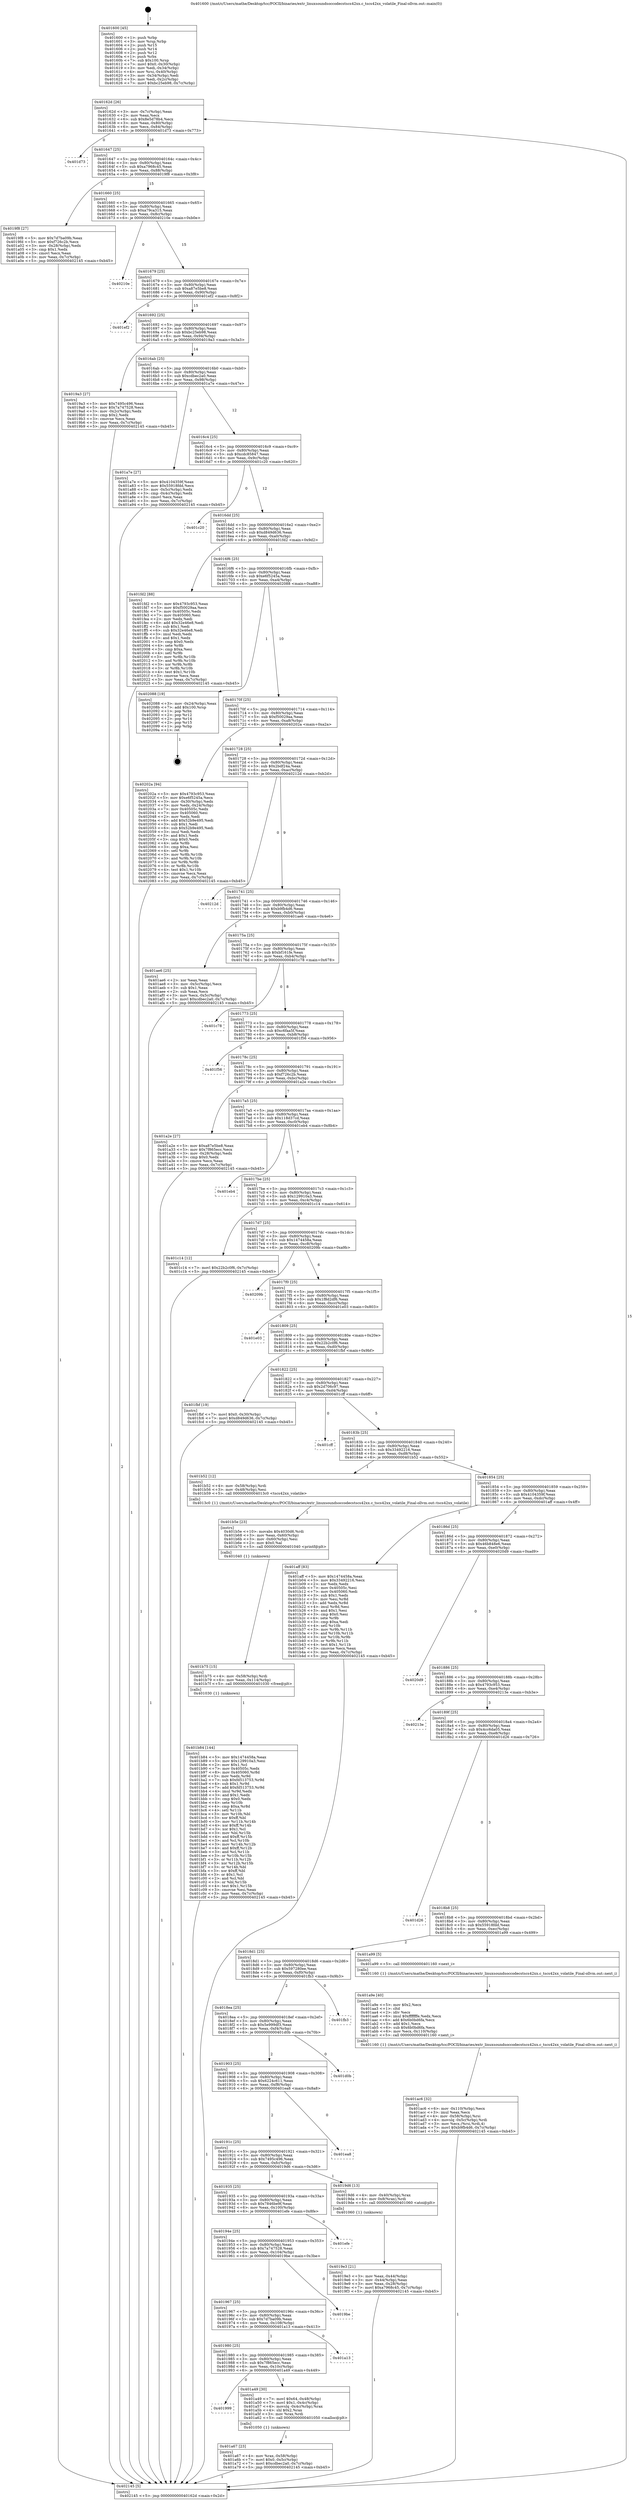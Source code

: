 digraph "0x401600" {
  label = "0x401600 (/mnt/c/Users/mathe/Desktop/tcc/POCII/binaries/extr_linuxsoundsoccodecstscs42xx.c_tscs42xx_volatile_Final-ollvm.out::main(0))"
  labelloc = "t"
  node[shape=record]

  Entry [label="",width=0.3,height=0.3,shape=circle,fillcolor=black,style=filled]
  "0x40162d" [label="{
     0x40162d [26]\l
     | [instrs]\l
     &nbsp;&nbsp;0x40162d \<+3\>: mov -0x7c(%rbp),%eax\l
     &nbsp;&nbsp;0x401630 \<+2\>: mov %eax,%ecx\l
     &nbsp;&nbsp;0x401632 \<+6\>: sub $0x8e5d78b4,%ecx\l
     &nbsp;&nbsp;0x401638 \<+3\>: mov %eax,-0x80(%rbp)\l
     &nbsp;&nbsp;0x40163b \<+6\>: mov %ecx,-0x84(%rbp)\l
     &nbsp;&nbsp;0x401641 \<+6\>: je 0000000000401d73 \<main+0x773\>\l
  }"]
  "0x401d73" [label="{
     0x401d73\l
  }", style=dashed]
  "0x401647" [label="{
     0x401647 [25]\l
     | [instrs]\l
     &nbsp;&nbsp;0x401647 \<+5\>: jmp 000000000040164c \<main+0x4c\>\l
     &nbsp;&nbsp;0x40164c \<+3\>: mov -0x80(%rbp),%eax\l
     &nbsp;&nbsp;0x40164f \<+5\>: sub $0xa7968c45,%eax\l
     &nbsp;&nbsp;0x401654 \<+6\>: mov %eax,-0x88(%rbp)\l
     &nbsp;&nbsp;0x40165a \<+6\>: je 00000000004019f8 \<main+0x3f8\>\l
  }"]
  Exit [label="",width=0.3,height=0.3,shape=circle,fillcolor=black,style=filled,peripheries=2]
  "0x4019f8" [label="{
     0x4019f8 [27]\l
     | [instrs]\l
     &nbsp;&nbsp;0x4019f8 \<+5\>: mov $0x7d7ba09b,%eax\l
     &nbsp;&nbsp;0x4019fd \<+5\>: mov $0xf726c2b,%ecx\l
     &nbsp;&nbsp;0x401a02 \<+3\>: mov -0x28(%rbp),%edx\l
     &nbsp;&nbsp;0x401a05 \<+3\>: cmp $0x1,%edx\l
     &nbsp;&nbsp;0x401a08 \<+3\>: cmovl %ecx,%eax\l
     &nbsp;&nbsp;0x401a0b \<+3\>: mov %eax,-0x7c(%rbp)\l
     &nbsp;&nbsp;0x401a0e \<+5\>: jmp 0000000000402145 \<main+0xb45\>\l
  }"]
  "0x401660" [label="{
     0x401660 [25]\l
     | [instrs]\l
     &nbsp;&nbsp;0x401660 \<+5\>: jmp 0000000000401665 \<main+0x65\>\l
     &nbsp;&nbsp;0x401665 \<+3\>: mov -0x80(%rbp),%eax\l
     &nbsp;&nbsp;0x401668 \<+5\>: sub $0xa79ca315,%eax\l
     &nbsp;&nbsp;0x40166d \<+6\>: mov %eax,-0x8c(%rbp)\l
     &nbsp;&nbsp;0x401673 \<+6\>: je 000000000040210e \<main+0xb0e\>\l
  }"]
  "0x401b84" [label="{
     0x401b84 [144]\l
     | [instrs]\l
     &nbsp;&nbsp;0x401b84 \<+5\>: mov $0x1474458a,%eax\l
     &nbsp;&nbsp;0x401b89 \<+5\>: mov $0x129910a3,%esi\l
     &nbsp;&nbsp;0x401b8e \<+2\>: mov $0x1,%cl\l
     &nbsp;&nbsp;0x401b90 \<+7\>: mov 0x40505c,%edx\l
     &nbsp;&nbsp;0x401b97 \<+8\>: mov 0x405060,%r8d\l
     &nbsp;&nbsp;0x401b9f \<+3\>: mov %edx,%r9d\l
     &nbsp;&nbsp;0x401ba2 \<+7\>: sub $0xfd513753,%r9d\l
     &nbsp;&nbsp;0x401ba9 \<+4\>: sub $0x1,%r9d\l
     &nbsp;&nbsp;0x401bad \<+7\>: add $0xfd513753,%r9d\l
     &nbsp;&nbsp;0x401bb4 \<+4\>: imul %r9d,%edx\l
     &nbsp;&nbsp;0x401bb8 \<+3\>: and $0x1,%edx\l
     &nbsp;&nbsp;0x401bbb \<+3\>: cmp $0x0,%edx\l
     &nbsp;&nbsp;0x401bbe \<+4\>: sete %r10b\l
     &nbsp;&nbsp;0x401bc2 \<+4\>: cmp $0xa,%r8d\l
     &nbsp;&nbsp;0x401bc6 \<+4\>: setl %r11b\l
     &nbsp;&nbsp;0x401bca \<+3\>: mov %r10b,%bl\l
     &nbsp;&nbsp;0x401bcd \<+3\>: xor $0xff,%bl\l
     &nbsp;&nbsp;0x401bd0 \<+3\>: mov %r11b,%r14b\l
     &nbsp;&nbsp;0x401bd3 \<+4\>: xor $0xff,%r14b\l
     &nbsp;&nbsp;0x401bd7 \<+3\>: xor $0x1,%cl\l
     &nbsp;&nbsp;0x401bda \<+3\>: mov %bl,%r15b\l
     &nbsp;&nbsp;0x401bdd \<+4\>: and $0xff,%r15b\l
     &nbsp;&nbsp;0x401be1 \<+3\>: and %cl,%r10b\l
     &nbsp;&nbsp;0x401be4 \<+3\>: mov %r14b,%r12b\l
     &nbsp;&nbsp;0x401be7 \<+4\>: and $0xff,%r12b\l
     &nbsp;&nbsp;0x401beb \<+3\>: and %cl,%r11b\l
     &nbsp;&nbsp;0x401bee \<+3\>: or %r10b,%r15b\l
     &nbsp;&nbsp;0x401bf1 \<+3\>: or %r11b,%r12b\l
     &nbsp;&nbsp;0x401bf4 \<+3\>: xor %r12b,%r15b\l
     &nbsp;&nbsp;0x401bf7 \<+3\>: or %r14b,%bl\l
     &nbsp;&nbsp;0x401bfa \<+3\>: xor $0xff,%bl\l
     &nbsp;&nbsp;0x401bfd \<+3\>: or $0x1,%cl\l
     &nbsp;&nbsp;0x401c00 \<+2\>: and %cl,%bl\l
     &nbsp;&nbsp;0x401c02 \<+3\>: or %bl,%r15b\l
     &nbsp;&nbsp;0x401c05 \<+4\>: test $0x1,%r15b\l
     &nbsp;&nbsp;0x401c09 \<+3\>: cmovne %esi,%eax\l
     &nbsp;&nbsp;0x401c0c \<+3\>: mov %eax,-0x7c(%rbp)\l
     &nbsp;&nbsp;0x401c0f \<+5\>: jmp 0000000000402145 \<main+0xb45\>\l
  }"]
  "0x40210e" [label="{
     0x40210e\l
  }", style=dashed]
  "0x401679" [label="{
     0x401679 [25]\l
     | [instrs]\l
     &nbsp;&nbsp;0x401679 \<+5\>: jmp 000000000040167e \<main+0x7e\>\l
     &nbsp;&nbsp;0x40167e \<+3\>: mov -0x80(%rbp),%eax\l
     &nbsp;&nbsp;0x401681 \<+5\>: sub $0xa87e5be8,%eax\l
     &nbsp;&nbsp;0x401686 \<+6\>: mov %eax,-0x90(%rbp)\l
     &nbsp;&nbsp;0x40168c \<+6\>: je 0000000000401ef2 \<main+0x8f2\>\l
  }"]
  "0x401b75" [label="{
     0x401b75 [15]\l
     | [instrs]\l
     &nbsp;&nbsp;0x401b75 \<+4\>: mov -0x58(%rbp),%rdi\l
     &nbsp;&nbsp;0x401b79 \<+6\>: mov %eax,-0x114(%rbp)\l
     &nbsp;&nbsp;0x401b7f \<+5\>: call 0000000000401030 \<free@plt\>\l
     | [calls]\l
     &nbsp;&nbsp;0x401030 \{1\} (unknown)\l
  }"]
  "0x401ef2" [label="{
     0x401ef2\l
  }", style=dashed]
  "0x401692" [label="{
     0x401692 [25]\l
     | [instrs]\l
     &nbsp;&nbsp;0x401692 \<+5\>: jmp 0000000000401697 \<main+0x97\>\l
     &nbsp;&nbsp;0x401697 \<+3\>: mov -0x80(%rbp),%eax\l
     &nbsp;&nbsp;0x40169a \<+5\>: sub $0xbc25eb98,%eax\l
     &nbsp;&nbsp;0x40169f \<+6\>: mov %eax,-0x94(%rbp)\l
     &nbsp;&nbsp;0x4016a5 \<+6\>: je 00000000004019a3 \<main+0x3a3\>\l
  }"]
  "0x401b5e" [label="{
     0x401b5e [23]\l
     | [instrs]\l
     &nbsp;&nbsp;0x401b5e \<+10\>: movabs $0x4030d6,%rdi\l
     &nbsp;&nbsp;0x401b68 \<+3\>: mov %eax,-0x60(%rbp)\l
     &nbsp;&nbsp;0x401b6b \<+3\>: mov -0x60(%rbp),%esi\l
     &nbsp;&nbsp;0x401b6e \<+2\>: mov $0x0,%al\l
     &nbsp;&nbsp;0x401b70 \<+5\>: call 0000000000401040 \<printf@plt\>\l
     | [calls]\l
     &nbsp;&nbsp;0x401040 \{1\} (unknown)\l
  }"]
  "0x4019a3" [label="{
     0x4019a3 [27]\l
     | [instrs]\l
     &nbsp;&nbsp;0x4019a3 \<+5\>: mov $0x7495c496,%eax\l
     &nbsp;&nbsp;0x4019a8 \<+5\>: mov $0x7a747528,%ecx\l
     &nbsp;&nbsp;0x4019ad \<+3\>: mov -0x2c(%rbp),%edx\l
     &nbsp;&nbsp;0x4019b0 \<+3\>: cmp $0x2,%edx\l
     &nbsp;&nbsp;0x4019b3 \<+3\>: cmovne %ecx,%eax\l
     &nbsp;&nbsp;0x4019b6 \<+3\>: mov %eax,-0x7c(%rbp)\l
     &nbsp;&nbsp;0x4019b9 \<+5\>: jmp 0000000000402145 \<main+0xb45\>\l
  }"]
  "0x4016ab" [label="{
     0x4016ab [25]\l
     | [instrs]\l
     &nbsp;&nbsp;0x4016ab \<+5\>: jmp 00000000004016b0 \<main+0xb0\>\l
     &nbsp;&nbsp;0x4016b0 \<+3\>: mov -0x80(%rbp),%eax\l
     &nbsp;&nbsp;0x4016b3 \<+5\>: sub $0xcdbec2a0,%eax\l
     &nbsp;&nbsp;0x4016b8 \<+6\>: mov %eax,-0x98(%rbp)\l
     &nbsp;&nbsp;0x4016be \<+6\>: je 0000000000401a7e \<main+0x47e\>\l
  }"]
  "0x402145" [label="{
     0x402145 [5]\l
     | [instrs]\l
     &nbsp;&nbsp;0x402145 \<+5\>: jmp 000000000040162d \<main+0x2d\>\l
  }"]
  "0x401600" [label="{
     0x401600 [45]\l
     | [instrs]\l
     &nbsp;&nbsp;0x401600 \<+1\>: push %rbp\l
     &nbsp;&nbsp;0x401601 \<+3\>: mov %rsp,%rbp\l
     &nbsp;&nbsp;0x401604 \<+2\>: push %r15\l
     &nbsp;&nbsp;0x401606 \<+2\>: push %r14\l
     &nbsp;&nbsp;0x401608 \<+2\>: push %r12\l
     &nbsp;&nbsp;0x40160a \<+1\>: push %rbx\l
     &nbsp;&nbsp;0x40160b \<+7\>: sub $0x100,%rsp\l
     &nbsp;&nbsp;0x401612 \<+7\>: movl $0x0,-0x30(%rbp)\l
     &nbsp;&nbsp;0x401619 \<+3\>: mov %edi,-0x34(%rbp)\l
     &nbsp;&nbsp;0x40161c \<+4\>: mov %rsi,-0x40(%rbp)\l
     &nbsp;&nbsp;0x401620 \<+3\>: mov -0x34(%rbp),%edi\l
     &nbsp;&nbsp;0x401623 \<+3\>: mov %edi,-0x2c(%rbp)\l
     &nbsp;&nbsp;0x401626 \<+7\>: movl $0xbc25eb98,-0x7c(%rbp)\l
  }"]
  "0x401ac6" [label="{
     0x401ac6 [32]\l
     | [instrs]\l
     &nbsp;&nbsp;0x401ac6 \<+6\>: mov -0x110(%rbp),%ecx\l
     &nbsp;&nbsp;0x401acc \<+3\>: imul %eax,%ecx\l
     &nbsp;&nbsp;0x401acf \<+4\>: mov -0x58(%rbp),%rsi\l
     &nbsp;&nbsp;0x401ad3 \<+4\>: movslq -0x5c(%rbp),%rdi\l
     &nbsp;&nbsp;0x401ad7 \<+3\>: mov %ecx,(%rsi,%rdi,4)\l
     &nbsp;&nbsp;0x401ada \<+7\>: movl $0xb9fb4d6,-0x7c(%rbp)\l
     &nbsp;&nbsp;0x401ae1 \<+5\>: jmp 0000000000402145 \<main+0xb45\>\l
  }"]
  "0x401a7e" [label="{
     0x401a7e [27]\l
     | [instrs]\l
     &nbsp;&nbsp;0x401a7e \<+5\>: mov $0x4104359f,%eax\l
     &nbsp;&nbsp;0x401a83 \<+5\>: mov $0x55918fdd,%ecx\l
     &nbsp;&nbsp;0x401a88 \<+3\>: mov -0x5c(%rbp),%edx\l
     &nbsp;&nbsp;0x401a8b \<+3\>: cmp -0x4c(%rbp),%edx\l
     &nbsp;&nbsp;0x401a8e \<+3\>: cmovl %ecx,%eax\l
     &nbsp;&nbsp;0x401a91 \<+3\>: mov %eax,-0x7c(%rbp)\l
     &nbsp;&nbsp;0x401a94 \<+5\>: jmp 0000000000402145 \<main+0xb45\>\l
  }"]
  "0x4016c4" [label="{
     0x4016c4 [25]\l
     | [instrs]\l
     &nbsp;&nbsp;0x4016c4 \<+5\>: jmp 00000000004016c9 \<main+0xc9\>\l
     &nbsp;&nbsp;0x4016c9 \<+3\>: mov -0x80(%rbp),%eax\l
     &nbsp;&nbsp;0x4016cc \<+5\>: sub $0xcdc85847,%eax\l
     &nbsp;&nbsp;0x4016d1 \<+6\>: mov %eax,-0x9c(%rbp)\l
     &nbsp;&nbsp;0x4016d7 \<+6\>: je 0000000000401c20 \<main+0x620\>\l
  }"]
  "0x401a9e" [label="{
     0x401a9e [40]\l
     | [instrs]\l
     &nbsp;&nbsp;0x401a9e \<+5\>: mov $0x2,%ecx\l
     &nbsp;&nbsp;0x401aa3 \<+1\>: cltd\l
     &nbsp;&nbsp;0x401aa4 \<+2\>: idiv %ecx\l
     &nbsp;&nbsp;0x401aa6 \<+6\>: imul $0xfffffffe,%edx,%ecx\l
     &nbsp;&nbsp;0x401aac \<+6\>: add $0x6b0bd6fa,%ecx\l
     &nbsp;&nbsp;0x401ab2 \<+3\>: add $0x1,%ecx\l
     &nbsp;&nbsp;0x401ab5 \<+6\>: sub $0x6b0bd6fa,%ecx\l
     &nbsp;&nbsp;0x401abb \<+6\>: mov %ecx,-0x110(%rbp)\l
     &nbsp;&nbsp;0x401ac1 \<+5\>: call 0000000000401160 \<next_i\>\l
     | [calls]\l
     &nbsp;&nbsp;0x401160 \{1\} (/mnt/c/Users/mathe/Desktop/tcc/POCII/binaries/extr_linuxsoundsoccodecstscs42xx.c_tscs42xx_volatile_Final-ollvm.out::next_i)\l
  }"]
  "0x401c20" [label="{
     0x401c20\l
  }", style=dashed]
  "0x4016dd" [label="{
     0x4016dd [25]\l
     | [instrs]\l
     &nbsp;&nbsp;0x4016dd \<+5\>: jmp 00000000004016e2 \<main+0xe2\>\l
     &nbsp;&nbsp;0x4016e2 \<+3\>: mov -0x80(%rbp),%eax\l
     &nbsp;&nbsp;0x4016e5 \<+5\>: sub $0xd849d636,%eax\l
     &nbsp;&nbsp;0x4016ea \<+6\>: mov %eax,-0xa0(%rbp)\l
     &nbsp;&nbsp;0x4016f0 \<+6\>: je 0000000000401fd2 \<main+0x9d2\>\l
  }"]
  "0x401a67" [label="{
     0x401a67 [23]\l
     | [instrs]\l
     &nbsp;&nbsp;0x401a67 \<+4\>: mov %rax,-0x58(%rbp)\l
     &nbsp;&nbsp;0x401a6b \<+7\>: movl $0x0,-0x5c(%rbp)\l
     &nbsp;&nbsp;0x401a72 \<+7\>: movl $0xcdbec2a0,-0x7c(%rbp)\l
     &nbsp;&nbsp;0x401a79 \<+5\>: jmp 0000000000402145 \<main+0xb45\>\l
  }"]
  "0x401fd2" [label="{
     0x401fd2 [88]\l
     | [instrs]\l
     &nbsp;&nbsp;0x401fd2 \<+5\>: mov $0x4793c953,%eax\l
     &nbsp;&nbsp;0x401fd7 \<+5\>: mov $0xf50029aa,%ecx\l
     &nbsp;&nbsp;0x401fdc \<+7\>: mov 0x40505c,%edx\l
     &nbsp;&nbsp;0x401fe3 \<+7\>: mov 0x405060,%esi\l
     &nbsp;&nbsp;0x401fea \<+2\>: mov %edx,%edi\l
     &nbsp;&nbsp;0x401fec \<+6\>: add $0x32e46e8,%edi\l
     &nbsp;&nbsp;0x401ff2 \<+3\>: sub $0x1,%edi\l
     &nbsp;&nbsp;0x401ff5 \<+6\>: sub $0x32e46e8,%edi\l
     &nbsp;&nbsp;0x401ffb \<+3\>: imul %edi,%edx\l
     &nbsp;&nbsp;0x401ffe \<+3\>: and $0x1,%edx\l
     &nbsp;&nbsp;0x402001 \<+3\>: cmp $0x0,%edx\l
     &nbsp;&nbsp;0x402004 \<+4\>: sete %r8b\l
     &nbsp;&nbsp;0x402008 \<+3\>: cmp $0xa,%esi\l
     &nbsp;&nbsp;0x40200b \<+4\>: setl %r9b\l
     &nbsp;&nbsp;0x40200f \<+3\>: mov %r8b,%r10b\l
     &nbsp;&nbsp;0x402012 \<+3\>: and %r9b,%r10b\l
     &nbsp;&nbsp;0x402015 \<+3\>: xor %r9b,%r8b\l
     &nbsp;&nbsp;0x402018 \<+3\>: or %r8b,%r10b\l
     &nbsp;&nbsp;0x40201b \<+4\>: test $0x1,%r10b\l
     &nbsp;&nbsp;0x40201f \<+3\>: cmovne %ecx,%eax\l
     &nbsp;&nbsp;0x402022 \<+3\>: mov %eax,-0x7c(%rbp)\l
     &nbsp;&nbsp;0x402025 \<+5\>: jmp 0000000000402145 \<main+0xb45\>\l
  }"]
  "0x4016f6" [label="{
     0x4016f6 [25]\l
     | [instrs]\l
     &nbsp;&nbsp;0x4016f6 \<+5\>: jmp 00000000004016fb \<main+0xfb\>\l
     &nbsp;&nbsp;0x4016fb \<+3\>: mov -0x80(%rbp),%eax\l
     &nbsp;&nbsp;0x4016fe \<+5\>: sub $0xe6f5245a,%eax\l
     &nbsp;&nbsp;0x401703 \<+6\>: mov %eax,-0xa4(%rbp)\l
     &nbsp;&nbsp;0x401709 \<+6\>: je 0000000000402088 \<main+0xa88\>\l
  }"]
  "0x401999" [label="{
     0x401999\l
  }", style=dashed]
  "0x402088" [label="{
     0x402088 [19]\l
     | [instrs]\l
     &nbsp;&nbsp;0x402088 \<+3\>: mov -0x24(%rbp),%eax\l
     &nbsp;&nbsp;0x40208b \<+7\>: add $0x100,%rsp\l
     &nbsp;&nbsp;0x402092 \<+1\>: pop %rbx\l
     &nbsp;&nbsp;0x402093 \<+2\>: pop %r12\l
     &nbsp;&nbsp;0x402095 \<+2\>: pop %r14\l
     &nbsp;&nbsp;0x402097 \<+2\>: pop %r15\l
     &nbsp;&nbsp;0x402099 \<+1\>: pop %rbp\l
     &nbsp;&nbsp;0x40209a \<+1\>: ret\l
  }"]
  "0x40170f" [label="{
     0x40170f [25]\l
     | [instrs]\l
     &nbsp;&nbsp;0x40170f \<+5\>: jmp 0000000000401714 \<main+0x114\>\l
     &nbsp;&nbsp;0x401714 \<+3\>: mov -0x80(%rbp),%eax\l
     &nbsp;&nbsp;0x401717 \<+5\>: sub $0xf50029aa,%eax\l
     &nbsp;&nbsp;0x40171c \<+6\>: mov %eax,-0xa8(%rbp)\l
     &nbsp;&nbsp;0x401722 \<+6\>: je 000000000040202a \<main+0xa2a\>\l
  }"]
  "0x401a49" [label="{
     0x401a49 [30]\l
     | [instrs]\l
     &nbsp;&nbsp;0x401a49 \<+7\>: movl $0x64,-0x48(%rbp)\l
     &nbsp;&nbsp;0x401a50 \<+7\>: movl $0x1,-0x4c(%rbp)\l
     &nbsp;&nbsp;0x401a57 \<+4\>: movslq -0x4c(%rbp),%rax\l
     &nbsp;&nbsp;0x401a5b \<+4\>: shl $0x2,%rax\l
     &nbsp;&nbsp;0x401a5f \<+3\>: mov %rax,%rdi\l
     &nbsp;&nbsp;0x401a62 \<+5\>: call 0000000000401050 \<malloc@plt\>\l
     | [calls]\l
     &nbsp;&nbsp;0x401050 \{1\} (unknown)\l
  }"]
  "0x40202a" [label="{
     0x40202a [94]\l
     | [instrs]\l
     &nbsp;&nbsp;0x40202a \<+5\>: mov $0x4793c953,%eax\l
     &nbsp;&nbsp;0x40202f \<+5\>: mov $0xe6f5245a,%ecx\l
     &nbsp;&nbsp;0x402034 \<+3\>: mov -0x30(%rbp),%edx\l
     &nbsp;&nbsp;0x402037 \<+3\>: mov %edx,-0x24(%rbp)\l
     &nbsp;&nbsp;0x40203a \<+7\>: mov 0x40505c,%edx\l
     &nbsp;&nbsp;0x402041 \<+7\>: mov 0x405060,%esi\l
     &nbsp;&nbsp;0x402048 \<+2\>: mov %edx,%edi\l
     &nbsp;&nbsp;0x40204a \<+6\>: add $0x52b9e495,%edi\l
     &nbsp;&nbsp;0x402050 \<+3\>: sub $0x1,%edi\l
     &nbsp;&nbsp;0x402053 \<+6\>: sub $0x52b9e495,%edi\l
     &nbsp;&nbsp;0x402059 \<+3\>: imul %edi,%edx\l
     &nbsp;&nbsp;0x40205c \<+3\>: and $0x1,%edx\l
     &nbsp;&nbsp;0x40205f \<+3\>: cmp $0x0,%edx\l
     &nbsp;&nbsp;0x402062 \<+4\>: sete %r8b\l
     &nbsp;&nbsp;0x402066 \<+3\>: cmp $0xa,%esi\l
     &nbsp;&nbsp;0x402069 \<+4\>: setl %r9b\l
     &nbsp;&nbsp;0x40206d \<+3\>: mov %r8b,%r10b\l
     &nbsp;&nbsp;0x402070 \<+3\>: and %r9b,%r10b\l
     &nbsp;&nbsp;0x402073 \<+3\>: xor %r9b,%r8b\l
     &nbsp;&nbsp;0x402076 \<+3\>: or %r8b,%r10b\l
     &nbsp;&nbsp;0x402079 \<+4\>: test $0x1,%r10b\l
     &nbsp;&nbsp;0x40207d \<+3\>: cmovne %ecx,%eax\l
     &nbsp;&nbsp;0x402080 \<+3\>: mov %eax,-0x7c(%rbp)\l
     &nbsp;&nbsp;0x402083 \<+5\>: jmp 0000000000402145 \<main+0xb45\>\l
  }"]
  "0x401728" [label="{
     0x401728 [25]\l
     | [instrs]\l
     &nbsp;&nbsp;0x401728 \<+5\>: jmp 000000000040172d \<main+0x12d\>\l
     &nbsp;&nbsp;0x40172d \<+3\>: mov -0x80(%rbp),%eax\l
     &nbsp;&nbsp;0x401730 \<+5\>: sub $0x2bdf24a,%eax\l
     &nbsp;&nbsp;0x401735 \<+6\>: mov %eax,-0xac(%rbp)\l
     &nbsp;&nbsp;0x40173b \<+6\>: je 000000000040212d \<main+0xb2d\>\l
  }"]
  "0x401980" [label="{
     0x401980 [25]\l
     | [instrs]\l
     &nbsp;&nbsp;0x401980 \<+5\>: jmp 0000000000401985 \<main+0x385\>\l
     &nbsp;&nbsp;0x401985 \<+3\>: mov -0x80(%rbp),%eax\l
     &nbsp;&nbsp;0x401988 \<+5\>: sub $0x7f865ecc,%eax\l
     &nbsp;&nbsp;0x40198d \<+6\>: mov %eax,-0x10c(%rbp)\l
     &nbsp;&nbsp;0x401993 \<+6\>: je 0000000000401a49 \<main+0x449\>\l
  }"]
  "0x40212d" [label="{
     0x40212d\l
  }", style=dashed]
  "0x401741" [label="{
     0x401741 [25]\l
     | [instrs]\l
     &nbsp;&nbsp;0x401741 \<+5\>: jmp 0000000000401746 \<main+0x146\>\l
     &nbsp;&nbsp;0x401746 \<+3\>: mov -0x80(%rbp),%eax\l
     &nbsp;&nbsp;0x401749 \<+5\>: sub $0xb9fb4d6,%eax\l
     &nbsp;&nbsp;0x40174e \<+6\>: mov %eax,-0xb0(%rbp)\l
     &nbsp;&nbsp;0x401754 \<+6\>: je 0000000000401ae6 \<main+0x4e6\>\l
  }"]
  "0x401a13" [label="{
     0x401a13\l
  }", style=dashed]
  "0x401ae6" [label="{
     0x401ae6 [25]\l
     | [instrs]\l
     &nbsp;&nbsp;0x401ae6 \<+2\>: xor %eax,%eax\l
     &nbsp;&nbsp;0x401ae8 \<+3\>: mov -0x5c(%rbp),%ecx\l
     &nbsp;&nbsp;0x401aeb \<+3\>: sub $0x1,%eax\l
     &nbsp;&nbsp;0x401aee \<+2\>: sub %eax,%ecx\l
     &nbsp;&nbsp;0x401af0 \<+3\>: mov %ecx,-0x5c(%rbp)\l
     &nbsp;&nbsp;0x401af3 \<+7\>: movl $0xcdbec2a0,-0x7c(%rbp)\l
     &nbsp;&nbsp;0x401afa \<+5\>: jmp 0000000000402145 \<main+0xb45\>\l
  }"]
  "0x40175a" [label="{
     0x40175a [25]\l
     | [instrs]\l
     &nbsp;&nbsp;0x40175a \<+5\>: jmp 000000000040175f \<main+0x15f\>\l
     &nbsp;&nbsp;0x40175f \<+3\>: mov -0x80(%rbp),%eax\l
     &nbsp;&nbsp;0x401762 \<+5\>: sub $0xbf161fe,%eax\l
     &nbsp;&nbsp;0x401767 \<+6\>: mov %eax,-0xb4(%rbp)\l
     &nbsp;&nbsp;0x40176d \<+6\>: je 0000000000401c78 \<main+0x678\>\l
  }"]
  "0x401967" [label="{
     0x401967 [25]\l
     | [instrs]\l
     &nbsp;&nbsp;0x401967 \<+5\>: jmp 000000000040196c \<main+0x36c\>\l
     &nbsp;&nbsp;0x40196c \<+3\>: mov -0x80(%rbp),%eax\l
     &nbsp;&nbsp;0x40196f \<+5\>: sub $0x7d7ba09b,%eax\l
     &nbsp;&nbsp;0x401974 \<+6\>: mov %eax,-0x108(%rbp)\l
     &nbsp;&nbsp;0x40197a \<+6\>: je 0000000000401a13 \<main+0x413\>\l
  }"]
  "0x401c78" [label="{
     0x401c78\l
  }", style=dashed]
  "0x401773" [label="{
     0x401773 [25]\l
     | [instrs]\l
     &nbsp;&nbsp;0x401773 \<+5\>: jmp 0000000000401778 \<main+0x178\>\l
     &nbsp;&nbsp;0x401778 \<+3\>: mov -0x80(%rbp),%eax\l
     &nbsp;&nbsp;0x40177b \<+5\>: sub $0xc6faa5f,%eax\l
     &nbsp;&nbsp;0x401780 \<+6\>: mov %eax,-0xb8(%rbp)\l
     &nbsp;&nbsp;0x401786 \<+6\>: je 0000000000401f56 \<main+0x956\>\l
  }"]
  "0x4019be" [label="{
     0x4019be\l
  }", style=dashed]
  "0x401f56" [label="{
     0x401f56\l
  }", style=dashed]
  "0x40178c" [label="{
     0x40178c [25]\l
     | [instrs]\l
     &nbsp;&nbsp;0x40178c \<+5\>: jmp 0000000000401791 \<main+0x191\>\l
     &nbsp;&nbsp;0x401791 \<+3\>: mov -0x80(%rbp),%eax\l
     &nbsp;&nbsp;0x401794 \<+5\>: sub $0xf726c2b,%eax\l
     &nbsp;&nbsp;0x401799 \<+6\>: mov %eax,-0xbc(%rbp)\l
     &nbsp;&nbsp;0x40179f \<+6\>: je 0000000000401a2e \<main+0x42e\>\l
  }"]
  "0x40194e" [label="{
     0x40194e [25]\l
     | [instrs]\l
     &nbsp;&nbsp;0x40194e \<+5\>: jmp 0000000000401953 \<main+0x353\>\l
     &nbsp;&nbsp;0x401953 \<+3\>: mov -0x80(%rbp),%eax\l
     &nbsp;&nbsp;0x401956 \<+5\>: sub $0x7a747528,%eax\l
     &nbsp;&nbsp;0x40195b \<+6\>: mov %eax,-0x104(%rbp)\l
     &nbsp;&nbsp;0x401961 \<+6\>: je 00000000004019be \<main+0x3be\>\l
  }"]
  "0x401a2e" [label="{
     0x401a2e [27]\l
     | [instrs]\l
     &nbsp;&nbsp;0x401a2e \<+5\>: mov $0xa87e5be8,%eax\l
     &nbsp;&nbsp;0x401a33 \<+5\>: mov $0x7f865ecc,%ecx\l
     &nbsp;&nbsp;0x401a38 \<+3\>: mov -0x28(%rbp),%edx\l
     &nbsp;&nbsp;0x401a3b \<+3\>: cmp $0x0,%edx\l
     &nbsp;&nbsp;0x401a3e \<+3\>: cmove %ecx,%eax\l
     &nbsp;&nbsp;0x401a41 \<+3\>: mov %eax,-0x7c(%rbp)\l
     &nbsp;&nbsp;0x401a44 \<+5\>: jmp 0000000000402145 \<main+0xb45\>\l
  }"]
  "0x4017a5" [label="{
     0x4017a5 [25]\l
     | [instrs]\l
     &nbsp;&nbsp;0x4017a5 \<+5\>: jmp 00000000004017aa \<main+0x1aa\>\l
     &nbsp;&nbsp;0x4017aa \<+3\>: mov -0x80(%rbp),%eax\l
     &nbsp;&nbsp;0x4017ad \<+5\>: sub $0x118d37cd,%eax\l
     &nbsp;&nbsp;0x4017b2 \<+6\>: mov %eax,-0xc0(%rbp)\l
     &nbsp;&nbsp;0x4017b8 \<+6\>: je 0000000000401eb4 \<main+0x8b4\>\l
  }"]
  "0x401efe" [label="{
     0x401efe\l
  }", style=dashed]
  "0x401eb4" [label="{
     0x401eb4\l
  }", style=dashed]
  "0x4017be" [label="{
     0x4017be [25]\l
     | [instrs]\l
     &nbsp;&nbsp;0x4017be \<+5\>: jmp 00000000004017c3 \<main+0x1c3\>\l
     &nbsp;&nbsp;0x4017c3 \<+3\>: mov -0x80(%rbp),%eax\l
     &nbsp;&nbsp;0x4017c6 \<+5\>: sub $0x129910a3,%eax\l
     &nbsp;&nbsp;0x4017cb \<+6\>: mov %eax,-0xc4(%rbp)\l
     &nbsp;&nbsp;0x4017d1 \<+6\>: je 0000000000401c14 \<main+0x614\>\l
  }"]
  "0x4019e3" [label="{
     0x4019e3 [21]\l
     | [instrs]\l
     &nbsp;&nbsp;0x4019e3 \<+3\>: mov %eax,-0x44(%rbp)\l
     &nbsp;&nbsp;0x4019e6 \<+3\>: mov -0x44(%rbp),%eax\l
     &nbsp;&nbsp;0x4019e9 \<+3\>: mov %eax,-0x28(%rbp)\l
     &nbsp;&nbsp;0x4019ec \<+7\>: movl $0xa7968c45,-0x7c(%rbp)\l
     &nbsp;&nbsp;0x4019f3 \<+5\>: jmp 0000000000402145 \<main+0xb45\>\l
  }"]
  "0x401c14" [label="{
     0x401c14 [12]\l
     | [instrs]\l
     &nbsp;&nbsp;0x401c14 \<+7\>: movl $0x22b2c0f6,-0x7c(%rbp)\l
     &nbsp;&nbsp;0x401c1b \<+5\>: jmp 0000000000402145 \<main+0xb45\>\l
  }"]
  "0x4017d7" [label="{
     0x4017d7 [25]\l
     | [instrs]\l
     &nbsp;&nbsp;0x4017d7 \<+5\>: jmp 00000000004017dc \<main+0x1dc\>\l
     &nbsp;&nbsp;0x4017dc \<+3\>: mov -0x80(%rbp),%eax\l
     &nbsp;&nbsp;0x4017df \<+5\>: sub $0x1474458a,%eax\l
     &nbsp;&nbsp;0x4017e4 \<+6\>: mov %eax,-0xc8(%rbp)\l
     &nbsp;&nbsp;0x4017ea \<+6\>: je 000000000040209b \<main+0xa9b\>\l
  }"]
  "0x401935" [label="{
     0x401935 [25]\l
     | [instrs]\l
     &nbsp;&nbsp;0x401935 \<+5\>: jmp 000000000040193a \<main+0x33a\>\l
     &nbsp;&nbsp;0x40193a \<+3\>: mov -0x80(%rbp),%eax\l
     &nbsp;&nbsp;0x40193d \<+5\>: sub $0x7846be9f,%eax\l
     &nbsp;&nbsp;0x401942 \<+6\>: mov %eax,-0x100(%rbp)\l
     &nbsp;&nbsp;0x401948 \<+6\>: je 0000000000401efe \<main+0x8fe\>\l
  }"]
  "0x40209b" [label="{
     0x40209b\l
  }", style=dashed]
  "0x4017f0" [label="{
     0x4017f0 [25]\l
     | [instrs]\l
     &nbsp;&nbsp;0x4017f0 \<+5\>: jmp 00000000004017f5 \<main+0x1f5\>\l
     &nbsp;&nbsp;0x4017f5 \<+3\>: mov -0x80(%rbp),%eax\l
     &nbsp;&nbsp;0x4017f8 \<+5\>: sub $0x1f8d2df6,%eax\l
     &nbsp;&nbsp;0x4017fd \<+6\>: mov %eax,-0xcc(%rbp)\l
     &nbsp;&nbsp;0x401803 \<+6\>: je 0000000000401e03 \<main+0x803\>\l
  }"]
  "0x4019d6" [label="{
     0x4019d6 [13]\l
     | [instrs]\l
     &nbsp;&nbsp;0x4019d6 \<+4\>: mov -0x40(%rbp),%rax\l
     &nbsp;&nbsp;0x4019da \<+4\>: mov 0x8(%rax),%rdi\l
     &nbsp;&nbsp;0x4019de \<+5\>: call 0000000000401060 \<atoi@plt\>\l
     | [calls]\l
     &nbsp;&nbsp;0x401060 \{1\} (unknown)\l
  }"]
  "0x401e03" [label="{
     0x401e03\l
  }", style=dashed]
  "0x401809" [label="{
     0x401809 [25]\l
     | [instrs]\l
     &nbsp;&nbsp;0x401809 \<+5\>: jmp 000000000040180e \<main+0x20e\>\l
     &nbsp;&nbsp;0x40180e \<+3\>: mov -0x80(%rbp),%eax\l
     &nbsp;&nbsp;0x401811 \<+5\>: sub $0x22b2c0f6,%eax\l
     &nbsp;&nbsp;0x401816 \<+6\>: mov %eax,-0xd0(%rbp)\l
     &nbsp;&nbsp;0x40181c \<+6\>: je 0000000000401fbf \<main+0x9bf\>\l
  }"]
  "0x40191c" [label="{
     0x40191c [25]\l
     | [instrs]\l
     &nbsp;&nbsp;0x40191c \<+5\>: jmp 0000000000401921 \<main+0x321\>\l
     &nbsp;&nbsp;0x401921 \<+3\>: mov -0x80(%rbp),%eax\l
     &nbsp;&nbsp;0x401924 \<+5\>: sub $0x7495c496,%eax\l
     &nbsp;&nbsp;0x401929 \<+6\>: mov %eax,-0xfc(%rbp)\l
     &nbsp;&nbsp;0x40192f \<+6\>: je 00000000004019d6 \<main+0x3d6\>\l
  }"]
  "0x401fbf" [label="{
     0x401fbf [19]\l
     | [instrs]\l
     &nbsp;&nbsp;0x401fbf \<+7\>: movl $0x0,-0x30(%rbp)\l
     &nbsp;&nbsp;0x401fc6 \<+7\>: movl $0xd849d636,-0x7c(%rbp)\l
     &nbsp;&nbsp;0x401fcd \<+5\>: jmp 0000000000402145 \<main+0xb45\>\l
  }"]
  "0x401822" [label="{
     0x401822 [25]\l
     | [instrs]\l
     &nbsp;&nbsp;0x401822 \<+5\>: jmp 0000000000401827 \<main+0x227\>\l
     &nbsp;&nbsp;0x401827 \<+3\>: mov -0x80(%rbp),%eax\l
     &nbsp;&nbsp;0x40182a \<+5\>: sub $0x2d706c97,%eax\l
     &nbsp;&nbsp;0x40182f \<+6\>: mov %eax,-0xd4(%rbp)\l
     &nbsp;&nbsp;0x401835 \<+6\>: je 0000000000401cff \<main+0x6ff\>\l
  }"]
  "0x401ea8" [label="{
     0x401ea8\l
  }", style=dashed]
  "0x401cff" [label="{
     0x401cff\l
  }", style=dashed]
  "0x40183b" [label="{
     0x40183b [25]\l
     | [instrs]\l
     &nbsp;&nbsp;0x40183b \<+5\>: jmp 0000000000401840 \<main+0x240\>\l
     &nbsp;&nbsp;0x401840 \<+3\>: mov -0x80(%rbp),%eax\l
     &nbsp;&nbsp;0x401843 \<+5\>: sub $0x33492216,%eax\l
     &nbsp;&nbsp;0x401848 \<+6\>: mov %eax,-0xd8(%rbp)\l
     &nbsp;&nbsp;0x40184e \<+6\>: je 0000000000401b52 \<main+0x552\>\l
  }"]
  "0x401903" [label="{
     0x401903 [25]\l
     | [instrs]\l
     &nbsp;&nbsp;0x401903 \<+5\>: jmp 0000000000401908 \<main+0x308\>\l
     &nbsp;&nbsp;0x401908 \<+3\>: mov -0x80(%rbp),%eax\l
     &nbsp;&nbsp;0x40190b \<+5\>: sub $0x6224c611,%eax\l
     &nbsp;&nbsp;0x401910 \<+6\>: mov %eax,-0xf8(%rbp)\l
     &nbsp;&nbsp;0x401916 \<+6\>: je 0000000000401ea8 \<main+0x8a8\>\l
  }"]
  "0x401b52" [label="{
     0x401b52 [12]\l
     | [instrs]\l
     &nbsp;&nbsp;0x401b52 \<+4\>: mov -0x58(%rbp),%rdi\l
     &nbsp;&nbsp;0x401b56 \<+3\>: mov -0x48(%rbp),%esi\l
     &nbsp;&nbsp;0x401b59 \<+5\>: call 00000000004013c0 \<tscs42xx_volatile\>\l
     | [calls]\l
     &nbsp;&nbsp;0x4013c0 \{1\} (/mnt/c/Users/mathe/Desktop/tcc/POCII/binaries/extr_linuxsoundsoccodecstscs42xx.c_tscs42xx_volatile_Final-ollvm.out::tscs42xx_volatile)\l
  }"]
  "0x401854" [label="{
     0x401854 [25]\l
     | [instrs]\l
     &nbsp;&nbsp;0x401854 \<+5\>: jmp 0000000000401859 \<main+0x259\>\l
     &nbsp;&nbsp;0x401859 \<+3\>: mov -0x80(%rbp),%eax\l
     &nbsp;&nbsp;0x40185c \<+5\>: sub $0x4104359f,%eax\l
     &nbsp;&nbsp;0x401861 \<+6\>: mov %eax,-0xdc(%rbp)\l
     &nbsp;&nbsp;0x401867 \<+6\>: je 0000000000401aff \<main+0x4ff\>\l
  }"]
  "0x401d0b" [label="{
     0x401d0b\l
  }", style=dashed]
  "0x401aff" [label="{
     0x401aff [83]\l
     | [instrs]\l
     &nbsp;&nbsp;0x401aff \<+5\>: mov $0x1474458a,%eax\l
     &nbsp;&nbsp;0x401b04 \<+5\>: mov $0x33492216,%ecx\l
     &nbsp;&nbsp;0x401b09 \<+2\>: xor %edx,%edx\l
     &nbsp;&nbsp;0x401b0b \<+7\>: mov 0x40505c,%esi\l
     &nbsp;&nbsp;0x401b12 \<+7\>: mov 0x405060,%edi\l
     &nbsp;&nbsp;0x401b19 \<+3\>: sub $0x1,%edx\l
     &nbsp;&nbsp;0x401b1c \<+3\>: mov %esi,%r8d\l
     &nbsp;&nbsp;0x401b1f \<+3\>: add %edx,%r8d\l
     &nbsp;&nbsp;0x401b22 \<+4\>: imul %r8d,%esi\l
     &nbsp;&nbsp;0x401b26 \<+3\>: and $0x1,%esi\l
     &nbsp;&nbsp;0x401b29 \<+3\>: cmp $0x0,%esi\l
     &nbsp;&nbsp;0x401b2c \<+4\>: sete %r9b\l
     &nbsp;&nbsp;0x401b30 \<+3\>: cmp $0xa,%edi\l
     &nbsp;&nbsp;0x401b33 \<+4\>: setl %r10b\l
     &nbsp;&nbsp;0x401b37 \<+3\>: mov %r9b,%r11b\l
     &nbsp;&nbsp;0x401b3a \<+3\>: and %r10b,%r11b\l
     &nbsp;&nbsp;0x401b3d \<+3\>: xor %r10b,%r9b\l
     &nbsp;&nbsp;0x401b40 \<+3\>: or %r9b,%r11b\l
     &nbsp;&nbsp;0x401b43 \<+4\>: test $0x1,%r11b\l
     &nbsp;&nbsp;0x401b47 \<+3\>: cmovne %ecx,%eax\l
     &nbsp;&nbsp;0x401b4a \<+3\>: mov %eax,-0x7c(%rbp)\l
     &nbsp;&nbsp;0x401b4d \<+5\>: jmp 0000000000402145 \<main+0xb45\>\l
  }"]
  "0x40186d" [label="{
     0x40186d [25]\l
     | [instrs]\l
     &nbsp;&nbsp;0x40186d \<+5\>: jmp 0000000000401872 \<main+0x272\>\l
     &nbsp;&nbsp;0x401872 \<+3\>: mov -0x80(%rbp),%eax\l
     &nbsp;&nbsp;0x401875 \<+5\>: sub $0x46b848e6,%eax\l
     &nbsp;&nbsp;0x40187a \<+6\>: mov %eax,-0xe0(%rbp)\l
     &nbsp;&nbsp;0x401880 \<+6\>: je 00000000004020d9 \<main+0xad9\>\l
  }"]
  "0x4018ea" [label="{
     0x4018ea [25]\l
     | [instrs]\l
     &nbsp;&nbsp;0x4018ea \<+5\>: jmp 00000000004018ef \<main+0x2ef\>\l
     &nbsp;&nbsp;0x4018ef \<+3\>: mov -0x80(%rbp),%eax\l
     &nbsp;&nbsp;0x4018f2 \<+5\>: sub $0x5e999df3,%eax\l
     &nbsp;&nbsp;0x4018f7 \<+6\>: mov %eax,-0xf4(%rbp)\l
     &nbsp;&nbsp;0x4018fd \<+6\>: je 0000000000401d0b \<main+0x70b\>\l
  }"]
  "0x4020d9" [label="{
     0x4020d9\l
  }", style=dashed]
  "0x401886" [label="{
     0x401886 [25]\l
     | [instrs]\l
     &nbsp;&nbsp;0x401886 \<+5\>: jmp 000000000040188b \<main+0x28b\>\l
     &nbsp;&nbsp;0x40188b \<+3\>: mov -0x80(%rbp),%eax\l
     &nbsp;&nbsp;0x40188e \<+5\>: sub $0x4793c953,%eax\l
     &nbsp;&nbsp;0x401893 \<+6\>: mov %eax,-0xe4(%rbp)\l
     &nbsp;&nbsp;0x401899 \<+6\>: je 000000000040213e \<main+0xb3e\>\l
  }"]
  "0x401fb3" [label="{
     0x401fb3\l
  }", style=dashed]
  "0x40213e" [label="{
     0x40213e\l
  }", style=dashed]
  "0x40189f" [label="{
     0x40189f [25]\l
     | [instrs]\l
     &nbsp;&nbsp;0x40189f \<+5\>: jmp 00000000004018a4 \<main+0x2a4\>\l
     &nbsp;&nbsp;0x4018a4 \<+3\>: mov -0x80(%rbp),%eax\l
     &nbsp;&nbsp;0x4018a7 \<+5\>: sub $0x4cc6da05,%eax\l
     &nbsp;&nbsp;0x4018ac \<+6\>: mov %eax,-0xe8(%rbp)\l
     &nbsp;&nbsp;0x4018b2 \<+6\>: je 0000000000401d26 \<main+0x726\>\l
  }"]
  "0x4018d1" [label="{
     0x4018d1 [25]\l
     | [instrs]\l
     &nbsp;&nbsp;0x4018d1 \<+5\>: jmp 00000000004018d6 \<main+0x2d6\>\l
     &nbsp;&nbsp;0x4018d6 \<+3\>: mov -0x80(%rbp),%eax\l
     &nbsp;&nbsp;0x4018d9 \<+5\>: sub $0x597280ee,%eax\l
     &nbsp;&nbsp;0x4018de \<+6\>: mov %eax,-0xf0(%rbp)\l
     &nbsp;&nbsp;0x4018e4 \<+6\>: je 0000000000401fb3 \<main+0x9b3\>\l
  }"]
  "0x401d26" [label="{
     0x401d26\l
  }", style=dashed]
  "0x4018b8" [label="{
     0x4018b8 [25]\l
     | [instrs]\l
     &nbsp;&nbsp;0x4018b8 \<+5\>: jmp 00000000004018bd \<main+0x2bd\>\l
     &nbsp;&nbsp;0x4018bd \<+3\>: mov -0x80(%rbp),%eax\l
     &nbsp;&nbsp;0x4018c0 \<+5\>: sub $0x55918fdd,%eax\l
     &nbsp;&nbsp;0x4018c5 \<+6\>: mov %eax,-0xec(%rbp)\l
     &nbsp;&nbsp;0x4018cb \<+6\>: je 0000000000401a99 \<main+0x499\>\l
  }"]
  "0x401a99" [label="{
     0x401a99 [5]\l
     | [instrs]\l
     &nbsp;&nbsp;0x401a99 \<+5\>: call 0000000000401160 \<next_i\>\l
     | [calls]\l
     &nbsp;&nbsp;0x401160 \{1\} (/mnt/c/Users/mathe/Desktop/tcc/POCII/binaries/extr_linuxsoundsoccodecstscs42xx.c_tscs42xx_volatile_Final-ollvm.out::next_i)\l
  }"]
  Entry -> "0x401600" [label=" 1"]
  "0x40162d" -> "0x401d73" [label=" 0"]
  "0x40162d" -> "0x401647" [label=" 16"]
  "0x402088" -> Exit [label=" 1"]
  "0x401647" -> "0x4019f8" [label=" 1"]
  "0x401647" -> "0x401660" [label=" 15"]
  "0x40202a" -> "0x402145" [label=" 1"]
  "0x401660" -> "0x40210e" [label=" 0"]
  "0x401660" -> "0x401679" [label=" 15"]
  "0x401fd2" -> "0x402145" [label=" 1"]
  "0x401679" -> "0x401ef2" [label=" 0"]
  "0x401679" -> "0x401692" [label=" 15"]
  "0x401fbf" -> "0x402145" [label=" 1"]
  "0x401692" -> "0x4019a3" [label=" 1"]
  "0x401692" -> "0x4016ab" [label=" 14"]
  "0x4019a3" -> "0x402145" [label=" 1"]
  "0x401600" -> "0x40162d" [label=" 1"]
  "0x402145" -> "0x40162d" [label=" 15"]
  "0x401c14" -> "0x402145" [label=" 1"]
  "0x4016ab" -> "0x401a7e" [label=" 2"]
  "0x4016ab" -> "0x4016c4" [label=" 12"]
  "0x401b84" -> "0x402145" [label=" 1"]
  "0x4016c4" -> "0x401c20" [label=" 0"]
  "0x4016c4" -> "0x4016dd" [label=" 12"]
  "0x401b75" -> "0x401b84" [label=" 1"]
  "0x4016dd" -> "0x401fd2" [label=" 1"]
  "0x4016dd" -> "0x4016f6" [label=" 11"]
  "0x401b5e" -> "0x401b75" [label=" 1"]
  "0x4016f6" -> "0x402088" [label=" 1"]
  "0x4016f6" -> "0x40170f" [label=" 10"]
  "0x401b52" -> "0x401b5e" [label=" 1"]
  "0x40170f" -> "0x40202a" [label=" 1"]
  "0x40170f" -> "0x401728" [label=" 9"]
  "0x401aff" -> "0x402145" [label=" 1"]
  "0x401728" -> "0x40212d" [label=" 0"]
  "0x401728" -> "0x401741" [label=" 9"]
  "0x401ac6" -> "0x402145" [label=" 1"]
  "0x401741" -> "0x401ae6" [label=" 1"]
  "0x401741" -> "0x40175a" [label=" 8"]
  "0x401a9e" -> "0x401ac6" [label=" 1"]
  "0x40175a" -> "0x401c78" [label=" 0"]
  "0x40175a" -> "0x401773" [label=" 8"]
  "0x401a7e" -> "0x402145" [label=" 2"]
  "0x401773" -> "0x401f56" [label=" 0"]
  "0x401773" -> "0x40178c" [label=" 8"]
  "0x401a67" -> "0x402145" [label=" 1"]
  "0x40178c" -> "0x401a2e" [label=" 1"]
  "0x40178c" -> "0x4017a5" [label=" 7"]
  "0x401980" -> "0x401999" [label=" 0"]
  "0x4017a5" -> "0x401eb4" [label=" 0"]
  "0x4017a5" -> "0x4017be" [label=" 7"]
  "0x401980" -> "0x401a49" [label=" 1"]
  "0x4017be" -> "0x401c14" [label=" 1"]
  "0x4017be" -> "0x4017d7" [label=" 6"]
  "0x401967" -> "0x401980" [label=" 1"]
  "0x4017d7" -> "0x40209b" [label=" 0"]
  "0x4017d7" -> "0x4017f0" [label=" 6"]
  "0x401967" -> "0x401a13" [label=" 0"]
  "0x4017f0" -> "0x401e03" [label=" 0"]
  "0x4017f0" -> "0x401809" [label=" 6"]
  "0x401a99" -> "0x401a9e" [label=" 1"]
  "0x401809" -> "0x401fbf" [label=" 1"]
  "0x401809" -> "0x401822" [label=" 5"]
  "0x40194e" -> "0x4019be" [label=" 0"]
  "0x401822" -> "0x401cff" [label=" 0"]
  "0x401822" -> "0x40183b" [label=" 5"]
  "0x401a49" -> "0x401a67" [label=" 1"]
  "0x40183b" -> "0x401b52" [label=" 1"]
  "0x40183b" -> "0x401854" [label=" 4"]
  "0x401935" -> "0x401efe" [label=" 0"]
  "0x401854" -> "0x401aff" [label=" 1"]
  "0x401854" -> "0x40186d" [label=" 3"]
  "0x401ae6" -> "0x402145" [label=" 1"]
  "0x40186d" -> "0x4020d9" [label=" 0"]
  "0x40186d" -> "0x401886" [label=" 3"]
  "0x4019f8" -> "0x402145" [label=" 1"]
  "0x401886" -> "0x40213e" [label=" 0"]
  "0x401886" -> "0x40189f" [label=" 3"]
  "0x4019e3" -> "0x402145" [label=" 1"]
  "0x40189f" -> "0x401d26" [label=" 0"]
  "0x40189f" -> "0x4018b8" [label=" 3"]
  "0x40191c" -> "0x401935" [label=" 1"]
  "0x4018b8" -> "0x401a99" [label=" 1"]
  "0x4018b8" -> "0x4018d1" [label=" 2"]
  "0x4019d6" -> "0x4019e3" [label=" 1"]
  "0x4018d1" -> "0x401fb3" [label=" 0"]
  "0x4018d1" -> "0x4018ea" [label=" 2"]
  "0x401a2e" -> "0x402145" [label=" 1"]
  "0x4018ea" -> "0x401d0b" [label=" 0"]
  "0x4018ea" -> "0x401903" [label=" 2"]
  "0x401935" -> "0x40194e" [label=" 1"]
  "0x401903" -> "0x401ea8" [label=" 0"]
  "0x401903" -> "0x40191c" [label=" 2"]
  "0x40194e" -> "0x401967" [label=" 1"]
  "0x40191c" -> "0x4019d6" [label=" 1"]
}
